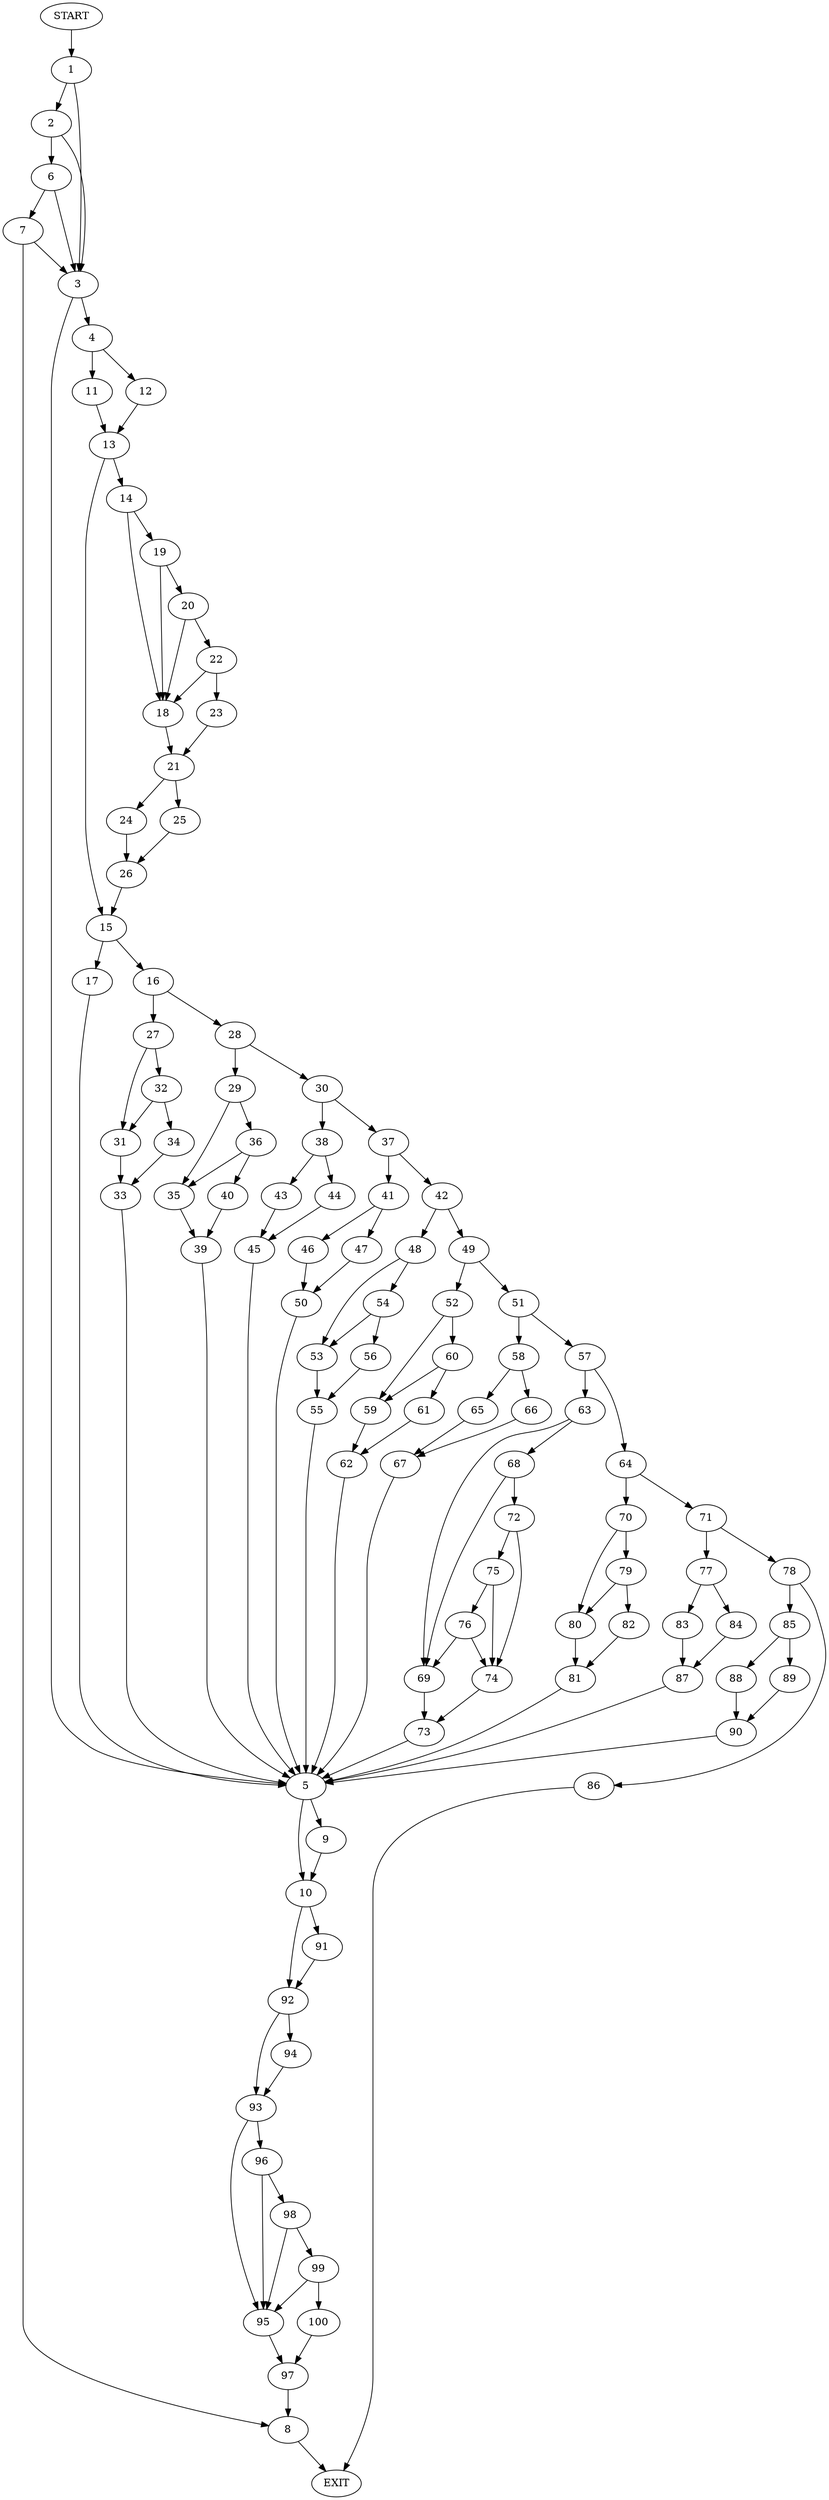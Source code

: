 digraph {
0 [label="START"]
101 [label="EXIT"]
0 -> 1
1 -> 2
1 -> 3
3 -> 4
3 -> 5
2 -> 6
2 -> 3
6 -> 7
6 -> 3
7 -> 8
7 -> 3
8 -> 101
5 -> 9
5 -> 10
4 -> 11
4 -> 12
12 -> 13
11 -> 13
13 -> 14
13 -> 15
15 -> 16
15 -> 17
14 -> 18
14 -> 19
19 -> 18
19 -> 20
18 -> 21
20 -> 18
20 -> 22
22 -> 18
22 -> 23
23 -> 21
21 -> 24
21 -> 25
24 -> 26
25 -> 26
26 -> 15
17 -> 5
16 -> 27
16 -> 28
28 -> 29
28 -> 30
27 -> 31
27 -> 32
31 -> 33
32 -> 31
32 -> 34
34 -> 33
33 -> 5
29 -> 35
29 -> 36
30 -> 37
30 -> 38
35 -> 39
36 -> 40
36 -> 35
40 -> 39
39 -> 5
37 -> 41
37 -> 42
38 -> 43
38 -> 44
43 -> 45
44 -> 45
45 -> 5
41 -> 46
41 -> 47
42 -> 48
42 -> 49
47 -> 50
46 -> 50
50 -> 5
49 -> 51
49 -> 52
48 -> 53
48 -> 54
53 -> 55
54 -> 53
54 -> 56
56 -> 55
55 -> 5
51 -> 57
51 -> 58
52 -> 59
52 -> 60
60 -> 59
60 -> 61
59 -> 62
61 -> 62
62 -> 5
57 -> 63
57 -> 64
58 -> 65
58 -> 66
66 -> 67
65 -> 67
67 -> 5
63 -> 68
63 -> 69
64 -> 70
64 -> 71
68 -> 72
68 -> 69
69 -> 73
72 -> 74
72 -> 75
75 -> 74
75 -> 76
74 -> 73
76 -> 74
76 -> 69
73 -> 5
71 -> 77
71 -> 78
70 -> 79
70 -> 80
80 -> 81
79 -> 82
79 -> 80
82 -> 81
81 -> 5
77 -> 83
77 -> 84
78 -> 85
78 -> 86
84 -> 87
83 -> 87
87 -> 5
86 -> 101
85 -> 88
85 -> 89
89 -> 90
88 -> 90
90 -> 5
9 -> 10
10 -> 91
10 -> 92
91 -> 92
92 -> 93
92 -> 94
94 -> 93
93 -> 95
93 -> 96
95 -> 97
96 -> 95
96 -> 98
98 -> 95
98 -> 99
99 -> 100
99 -> 95
100 -> 97
97 -> 8
}
